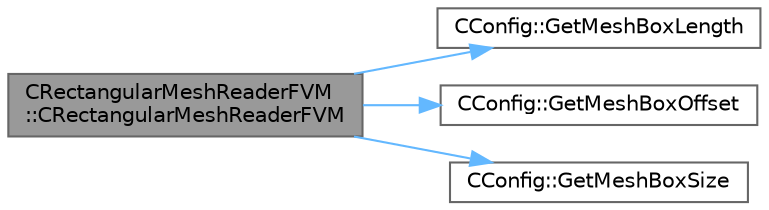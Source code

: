 digraph "CRectangularMeshReaderFVM::CRectangularMeshReaderFVM"
{
 // LATEX_PDF_SIZE
  bgcolor="transparent";
  edge [fontname=Helvetica,fontsize=10,labelfontname=Helvetica,labelfontsize=10];
  node [fontname=Helvetica,fontsize=10,shape=box,height=0.2,width=0.4];
  rankdir="LR";
  Node1 [id="Node000001",label="CRectangularMeshReaderFVM\l::CRectangularMeshReaderFVM",height=0.2,width=0.4,color="gray40", fillcolor="grey60", style="filled", fontcolor="black",tooltip="Constructor of the CRectangularMeshReaderFVM class."];
  Node1 -> Node2 [id="edge1_Node000001_Node000002",color="steelblue1",style="solid",tooltip=" "];
  Node2 [id="Node000002",label="CConfig::GetMeshBoxLength",height=0.2,width=0.4,color="grey40", fillcolor="white", style="filled",URL="$classCConfig.html#a55599464cff9ead2e3e4a7aa9a4e23ae",tooltip="Get the length of the analytic RECTANGLE or BOX grid in the specified coordinate direction."];
  Node1 -> Node3 [id="edge2_Node000001_Node000003",color="steelblue1",style="solid",tooltip=" "];
  Node3 [id="Node000003",label="CConfig::GetMeshBoxOffset",height=0.2,width=0.4,color="grey40", fillcolor="white", style="filled",URL="$classCConfig.html#ad75d19d530cde355cab5c5d396fd835d",tooltip="Get the offset from 0.0 of the analytic RECTANGLE or BOX grid in the specified coordinate direction."];
  Node1 -> Node4 [id="edge3_Node000001_Node000004",color="steelblue1",style="solid",tooltip=" "];
  Node4 [id="Node000004",label="CConfig::GetMeshBoxSize",height=0.2,width=0.4,color="grey40", fillcolor="white", style="filled",URL="$classCConfig.html#a07e35cf42f37bde8584431cc9abd3dcb",tooltip="Get the number of grid points in the analytic RECTANGLE or BOX grid in the specified coordinate direc..."];
}
